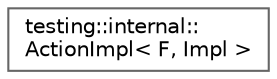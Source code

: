 digraph "Graphical Class Hierarchy"
{
 // LATEX_PDF_SIZE
  bgcolor="transparent";
  edge [fontname=Helvetica,fontsize=10,labelfontname=Helvetica,labelfontsize=10];
  node [fontname=Helvetica,fontsize=10,shape=box,height=0.2,width=0.4];
  rankdir="LR";
  Node0 [id="Node000000",label="testing::internal::\lActionImpl\< F, Impl \>",height=0.2,width=0.4,color="grey40", fillcolor="white", style="filled",URL="$structtesting_1_1internal_1_1ActionImpl.html",tooltip=" "];
}
